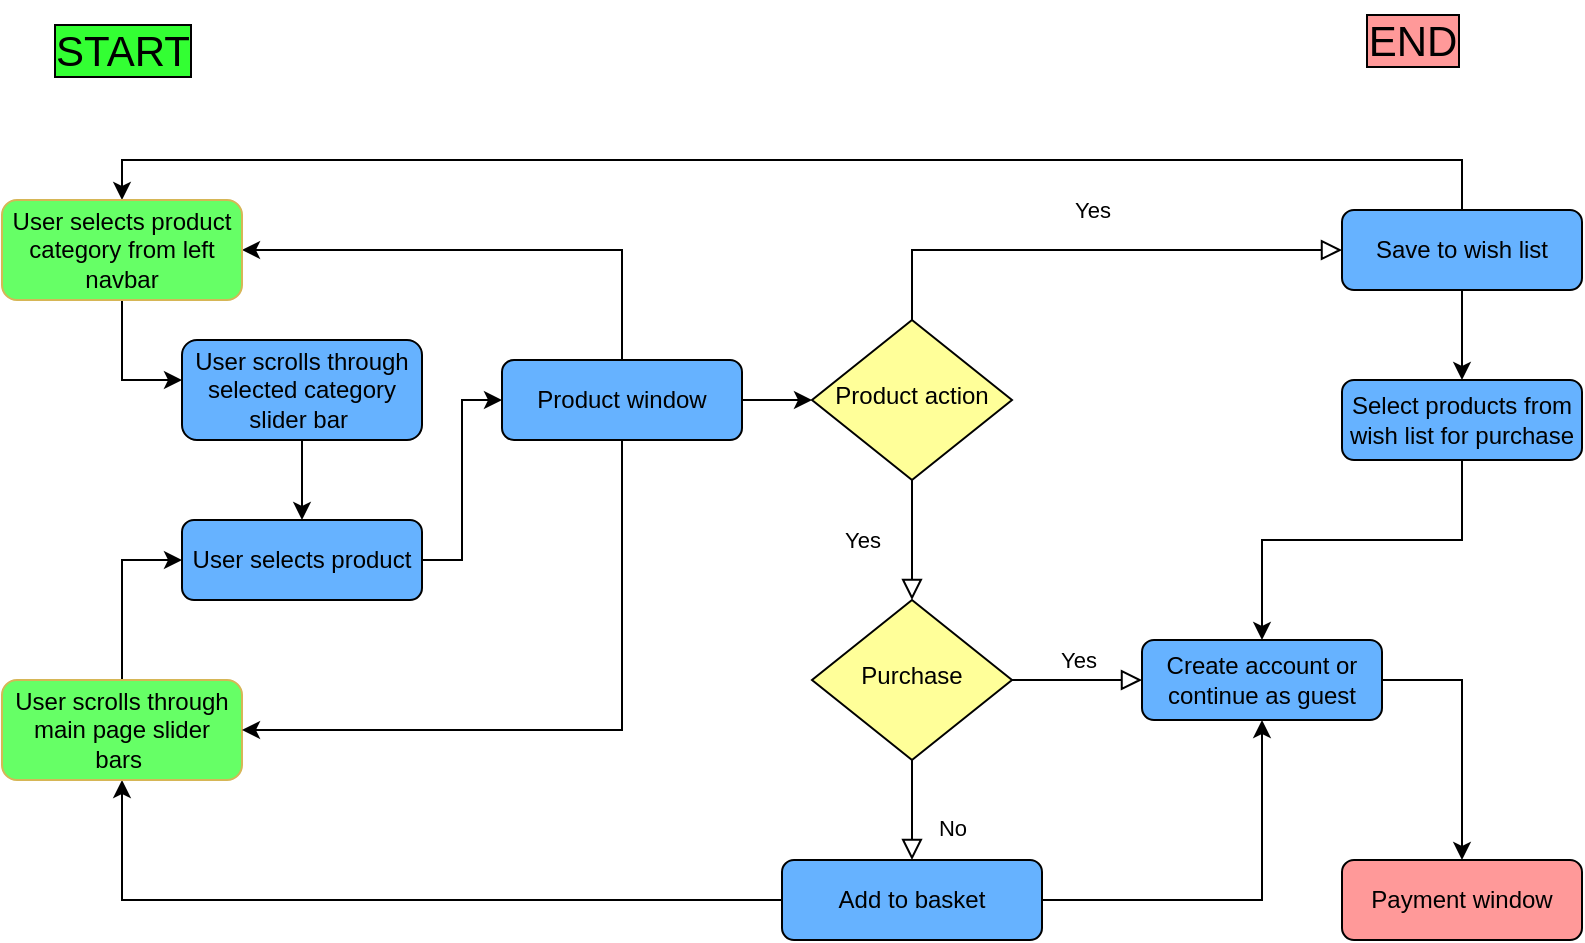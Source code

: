 <mxfile version="20.6.0" type="github">
  <diagram id="C5RBs43oDa-KdzZeNtuy" name="Page-1">
    <mxGraphModel dx="978" dy="545" grid="1" gridSize="10" guides="1" tooltips="1" connect="1" arrows="1" fold="1" page="1" pageScale="1" pageWidth="827" pageHeight="1169" math="0" shadow="0">
      <root>
        <mxCell id="WIyWlLk6GJQsqaUBKTNV-0" />
        <mxCell id="WIyWlLk6GJQsqaUBKTNV-1" parent="WIyWlLk6GJQsqaUBKTNV-0" />
        <mxCell id="RlIiJ6ntWlJ_O4jY8o7i-19" value="" style="edgeStyle=orthogonalEdgeStyle;rounded=0;orthogonalLoop=1;jettySize=auto;html=1;entryX=0.5;entryY=0;entryDx=0;entryDy=0;" edge="1" parent="WIyWlLk6GJQsqaUBKTNV-1" source="WIyWlLk6GJQsqaUBKTNV-3" target="RlIiJ6ntWlJ_O4jY8o7i-10">
          <mxGeometry relative="1" as="geometry" />
        </mxCell>
        <mxCell id="WIyWlLk6GJQsqaUBKTNV-3" value="User scrolls through selected category slider bar&amp;nbsp;" style="rounded=1;whiteSpace=wrap;html=1;fontSize=12;glass=0;strokeWidth=1;shadow=0;fillColor=#66B2FF;" parent="WIyWlLk6GJQsqaUBKTNV-1" vertex="1">
          <mxGeometry x="110" y="180" width="120" height="50" as="geometry" />
        </mxCell>
        <mxCell id="WIyWlLk6GJQsqaUBKTNV-4" value="Yes" style="rounded=0;html=1;jettySize=auto;orthogonalLoop=1;fontSize=11;endArrow=block;endFill=0;endSize=8;strokeWidth=1;shadow=0;labelBackgroundColor=none;edgeStyle=orthogonalEdgeStyle;" parent="WIyWlLk6GJQsqaUBKTNV-1" source="WIyWlLk6GJQsqaUBKTNV-6" target="WIyWlLk6GJQsqaUBKTNV-10" edge="1">
          <mxGeometry y="-25" relative="1" as="geometry">
            <mxPoint as="offset" />
          </mxGeometry>
        </mxCell>
        <mxCell id="WIyWlLk6GJQsqaUBKTNV-6" value="Product action" style="rhombus;whiteSpace=wrap;html=1;shadow=0;fontFamily=Helvetica;fontSize=12;align=center;strokeWidth=1;spacing=6;spacingTop=-4;fillColor=#FFFF99;" parent="WIyWlLk6GJQsqaUBKTNV-1" vertex="1">
          <mxGeometry x="425" y="170" width="100" height="80" as="geometry" />
        </mxCell>
        <mxCell id="RlIiJ6ntWlJ_O4jY8o7i-22" style="edgeStyle=orthogonalEdgeStyle;rounded=0;orthogonalLoop=1;jettySize=auto;html=1;entryX=0.5;entryY=0;entryDx=0;entryDy=0;fontSize=21;exitX=0.5;exitY=0;exitDx=0;exitDy=0;" edge="1" parent="WIyWlLk6GJQsqaUBKTNV-1" source="WIyWlLk6GJQsqaUBKTNV-7" target="RlIiJ6ntWlJ_O4jY8o7i-6">
          <mxGeometry relative="1" as="geometry">
            <Array as="points">
              <mxPoint x="750" y="90" />
              <mxPoint x="80" y="90" />
            </Array>
          </mxGeometry>
        </mxCell>
        <mxCell id="RlIiJ6ntWlJ_O4jY8o7i-25" style="edgeStyle=orthogonalEdgeStyle;rounded=0;orthogonalLoop=1;jettySize=auto;html=1;entryX=0.5;entryY=0;entryDx=0;entryDy=0;fontSize=21;" edge="1" parent="WIyWlLk6GJQsqaUBKTNV-1" target="RlIiJ6ntWlJ_O4jY8o7i-23">
          <mxGeometry relative="1" as="geometry">
            <mxPoint x="750" y="240" as="sourcePoint" />
            <Array as="points">
              <mxPoint x="750" y="280" />
              <mxPoint x="650" y="280" />
            </Array>
          </mxGeometry>
        </mxCell>
        <mxCell id="RlIiJ6ntWlJ_O4jY8o7i-27" value="" style="edgeStyle=orthogonalEdgeStyle;rounded=0;orthogonalLoop=1;jettySize=auto;html=1;fontSize=21;" edge="1" parent="WIyWlLk6GJQsqaUBKTNV-1" source="WIyWlLk6GJQsqaUBKTNV-7" target="RlIiJ6ntWlJ_O4jY8o7i-26">
          <mxGeometry relative="1" as="geometry" />
        </mxCell>
        <mxCell id="WIyWlLk6GJQsqaUBKTNV-7" value="Save to wish list" style="rounded=1;whiteSpace=wrap;html=1;fontSize=12;glass=0;strokeWidth=1;shadow=0;labelBackgroundColor=none;fillColor=#66B2FF;" parent="WIyWlLk6GJQsqaUBKTNV-1" vertex="1">
          <mxGeometry x="690" y="115" width="120" height="40" as="geometry" />
        </mxCell>
        <mxCell id="WIyWlLk6GJQsqaUBKTNV-8" value="No" style="rounded=0;html=1;jettySize=auto;orthogonalLoop=1;fontSize=11;endArrow=block;endFill=0;endSize=8;strokeWidth=1;shadow=0;labelBackgroundColor=none;edgeStyle=orthogonalEdgeStyle;" parent="WIyWlLk6GJQsqaUBKTNV-1" source="WIyWlLk6GJQsqaUBKTNV-10" target="WIyWlLk6GJQsqaUBKTNV-11" edge="1">
          <mxGeometry x="0.333" y="20" relative="1" as="geometry">
            <mxPoint as="offset" />
          </mxGeometry>
        </mxCell>
        <mxCell id="WIyWlLk6GJQsqaUBKTNV-9" value="Yes" style="edgeStyle=orthogonalEdgeStyle;rounded=0;html=1;jettySize=auto;orthogonalLoop=1;fontSize=11;endArrow=block;endFill=0;endSize=8;strokeWidth=1;shadow=0;labelBackgroundColor=none;entryX=0;entryY=0.5;entryDx=0;entryDy=0;" parent="WIyWlLk6GJQsqaUBKTNV-1" source="WIyWlLk6GJQsqaUBKTNV-10" target="RlIiJ6ntWlJ_O4jY8o7i-23" edge="1">
          <mxGeometry y="10" relative="1" as="geometry">
            <mxPoint as="offset" />
            <mxPoint x="560" y="350" as="targetPoint" />
          </mxGeometry>
        </mxCell>
        <mxCell id="WIyWlLk6GJQsqaUBKTNV-10" value="Purchase" style="rhombus;whiteSpace=wrap;html=1;shadow=0;fontFamily=Helvetica;fontSize=12;align=center;strokeWidth=1;spacing=6;spacingTop=-4;fillColor=#FFFF99;" parent="WIyWlLk6GJQsqaUBKTNV-1" vertex="1">
          <mxGeometry x="425" y="310" width="100" height="80" as="geometry" />
        </mxCell>
        <mxCell id="RlIiJ6ntWlJ_O4jY8o7i-4" style="edgeStyle=orthogonalEdgeStyle;rounded=0;orthogonalLoop=1;jettySize=auto;html=1;" edge="1" parent="WIyWlLk6GJQsqaUBKTNV-1" source="WIyWlLk6GJQsqaUBKTNV-11" target="RlIiJ6ntWlJ_O4jY8o7i-23">
          <mxGeometry relative="1" as="geometry" />
        </mxCell>
        <mxCell id="RlIiJ6ntWlJ_O4jY8o7i-18" style="edgeStyle=orthogonalEdgeStyle;rounded=0;orthogonalLoop=1;jettySize=auto;html=1;entryX=0.5;entryY=1;entryDx=0;entryDy=0;" edge="1" parent="WIyWlLk6GJQsqaUBKTNV-1" source="WIyWlLk6GJQsqaUBKTNV-11" target="RlIiJ6ntWlJ_O4jY8o7i-0">
          <mxGeometry relative="1" as="geometry" />
        </mxCell>
        <mxCell id="WIyWlLk6GJQsqaUBKTNV-11" value="Add to basket" style="rounded=1;whiteSpace=wrap;html=1;fontSize=12;glass=0;strokeWidth=1;shadow=0;fillColor=#66B2FF;" parent="WIyWlLk6GJQsqaUBKTNV-1" vertex="1">
          <mxGeometry x="410" y="440" width="130" height="40" as="geometry" />
        </mxCell>
        <mxCell id="WIyWlLk6GJQsqaUBKTNV-12" value="Payment window" style="rounded=1;whiteSpace=wrap;html=1;fontSize=12;glass=0;strokeWidth=1;shadow=0;fillColor=#FF9999;" parent="WIyWlLk6GJQsqaUBKTNV-1" vertex="1">
          <mxGeometry x="690" y="440" width="120" height="40" as="geometry" />
        </mxCell>
        <mxCell id="RlIiJ6ntWlJ_O4jY8o7i-1" style="edgeStyle=orthogonalEdgeStyle;rounded=0;orthogonalLoop=1;jettySize=auto;html=1;exitX=0.5;exitY=0;exitDx=0;exitDy=0;entryX=0;entryY=0.5;entryDx=0;entryDy=0;" edge="1" parent="WIyWlLk6GJQsqaUBKTNV-1" source="RlIiJ6ntWlJ_O4jY8o7i-0" target="RlIiJ6ntWlJ_O4jY8o7i-10">
          <mxGeometry relative="1" as="geometry">
            <mxPoint x="80" y="300" as="targetPoint" />
          </mxGeometry>
        </mxCell>
        <mxCell id="RlIiJ6ntWlJ_O4jY8o7i-0" value="User scrolls through main page slider bars&amp;nbsp;" style="rounded=1;whiteSpace=wrap;html=1;fontSize=12;glass=0;strokeWidth=1;shadow=0;fillColor=#66FF66;strokeColor=#d6b656;" vertex="1" parent="WIyWlLk6GJQsqaUBKTNV-1">
          <mxGeometry x="20" y="350" width="120" height="50" as="geometry" />
        </mxCell>
        <mxCell id="RlIiJ6ntWlJ_O4jY8o7i-3" value="" style="edgeStyle=orthogonalEdgeStyle;rounded=0;orthogonalLoop=1;jettySize=auto;html=1;" edge="1" parent="WIyWlLk6GJQsqaUBKTNV-1" source="RlIiJ6ntWlJ_O4jY8o7i-2" target="WIyWlLk6GJQsqaUBKTNV-6">
          <mxGeometry relative="1" as="geometry" />
        </mxCell>
        <mxCell id="RlIiJ6ntWlJ_O4jY8o7i-8" style="edgeStyle=orthogonalEdgeStyle;rounded=0;orthogonalLoop=1;jettySize=auto;html=1;entryX=1;entryY=0.5;entryDx=0;entryDy=0;exitX=0.5;exitY=1;exitDx=0;exitDy=0;" edge="1" parent="WIyWlLk6GJQsqaUBKTNV-1" source="RlIiJ6ntWlJ_O4jY8o7i-2" target="RlIiJ6ntWlJ_O4jY8o7i-0">
          <mxGeometry relative="1" as="geometry">
            <mxPoint x="320" y="300" as="targetPoint" />
          </mxGeometry>
        </mxCell>
        <mxCell id="RlIiJ6ntWlJ_O4jY8o7i-11" style="edgeStyle=orthogonalEdgeStyle;rounded=0;orthogonalLoop=1;jettySize=auto;html=1;entryX=1;entryY=0.5;entryDx=0;entryDy=0;exitX=0.5;exitY=0;exitDx=0;exitDy=0;" edge="1" parent="WIyWlLk6GJQsqaUBKTNV-1" source="RlIiJ6ntWlJ_O4jY8o7i-2" target="RlIiJ6ntWlJ_O4jY8o7i-6">
          <mxGeometry relative="1" as="geometry">
            <mxPoint x="170" y="140" as="targetPoint" />
            <Array as="points">
              <mxPoint x="330" y="135" />
            </Array>
          </mxGeometry>
        </mxCell>
        <mxCell id="RlIiJ6ntWlJ_O4jY8o7i-2" value="Product window" style="rounded=1;whiteSpace=wrap;html=1;fontSize=12;glass=0;strokeWidth=1;shadow=0;fillColor=#66B2FF;" vertex="1" parent="WIyWlLk6GJQsqaUBKTNV-1">
          <mxGeometry x="270" y="190" width="120" height="40" as="geometry" />
        </mxCell>
        <mxCell id="RlIiJ6ntWlJ_O4jY8o7i-9" style="edgeStyle=orthogonalEdgeStyle;rounded=0;orthogonalLoop=1;jettySize=auto;html=1;exitX=0.5;exitY=1;exitDx=0;exitDy=0;" edge="1" parent="WIyWlLk6GJQsqaUBKTNV-1" source="RlIiJ6ntWlJ_O4jY8o7i-6">
          <mxGeometry relative="1" as="geometry">
            <mxPoint x="50" y="200" as="sourcePoint" />
            <mxPoint x="110" y="200" as="targetPoint" />
            <Array as="points">
              <mxPoint x="80" y="200" />
              <mxPoint x="110" y="200" />
            </Array>
          </mxGeometry>
        </mxCell>
        <mxCell id="RlIiJ6ntWlJ_O4jY8o7i-6" value="User selects product category from left navbar" style="rounded=1;whiteSpace=wrap;html=1;fontSize=12;glass=0;strokeWidth=1;shadow=0;fillColor=#66FF66;strokeColor=#d6b656;" vertex="1" parent="WIyWlLk6GJQsqaUBKTNV-1">
          <mxGeometry x="20" y="110" width="120" height="50" as="geometry" />
        </mxCell>
        <mxCell id="RlIiJ6ntWlJ_O4jY8o7i-12" style="edgeStyle=orthogonalEdgeStyle;rounded=0;orthogonalLoop=1;jettySize=auto;html=1;entryX=0;entryY=0.5;entryDx=0;entryDy=0;exitX=1;exitY=0.5;exitDx=0;exitDy=0;" edge="1" parent="WIyWlLk6GJQsqaUBKTNV-1" source="RlIiJ6ntWlJ_O4jY8o7i-10" target="RlIiJ6ntWlJ_O4jY8o7i-2">
          <mxGeometry relative="1" as="geometry">
            <Array as="points">
              <mxPoint x="250" y="290" />
              <mxPoint x="250" y="210" />
            </Array>
          </mxGeometry>
        </mxCell>
        <mxCell id="RlIiJ6ntWlJ_O4jY8o7i-10" value="User selects product" style="rounded=1;whiteSpace=wrap;html=1;fontSize=12;glass=0;strokeWidth=1;shadow=0;fillColor=#66B2FF;" vertex="1" parent="WIyWlLk6GJQsqaUBKTNV-1">
          <mxGeometry x="110" y="270" width="120" height="40" as="geometry" />
        </mxCell>
        <mxCell id="RlIiJ6ntWlJ_O4jY8o7i-14" value="Yes" style="rounded=0;html=1;jettySize=auto;orthogonalLoop=1;fontSize=11;endArrow=block;endFill=0;endSize=8;strokeWidth=1;shadow=0;labelBackgroundColor=none;edgeStyle=orthogonalEdgeStyle;entryX=0;entryY=0.5;entryDx=0;entryDy=0;exitX=0.5;exitY=0;exitDx=0;exitDy=0;" edge="1" parent="WIyWlLk6GJQsqaUBKTNV-1" source="WIyWlLk6GJQsqaUBKTNV-6" target="WIyWlLk6GJQsqaUBKTNV-7">
          <mxGeometry y="20" relative="1" as="geometry">
            <mxPoint as="offset" />
            <mxPoint x="540" y="170" as="sourcePoint" />
            <mxPoint x="534.29" y="380.0" as="targetPoint" />
            <Array as="points">
              <mxPoint x="475" y="135" />
            </Array>
          </mxGeometry>
        </mxCell>
        <mxCell id="RlIiJ6ntWlJ_O4jY8o7i-20" value="START" style="text;html=1;align=center;verticalAlign=middle;resizable=0;points=[];autosize=1;strokeColor=none;fillColor=none;labelBackgroundColor=#33FF33;labelBorderColor=#000000;spacingTop=0;fontSize=21;" vertex="1" parent="WIyWlLk6GJQsqaUBKTNV-1">
          <mxGeometry x="35" y="15" width="90" height="40" as="geometry" />
        </mxCell>
        <mxCell id="RlIiJ6ntWlJ_O4jY8o7i-21" value="END" style="text;html=1;align=center;verticalAlign=middle;resizable=0;points=[];autosize=1;strokeColor=none;fillColor=none;labelBackgroundColor=#FF9999;labelBorderColor=#000000;spacingTop=0;fontSize=21;" vertex="1" parent="WIyWlLk6GJQsqaUBKTNV-1">
          <mxGeometry x="690" y="10" width="70" height="40" as="geometry" />
        </mxCell>
        <mxCell id="RlIiJ6ntWlJ_O4jY8o7i-24" style="edgeStyle=orthogonalEdgeStyle;rounded=0;orthogonalLoop=1;jettySize=auto;html=1;entryX=0.5;entryY=0;entryDx=0;entryDy=0;fontSize=21;exitX=1;exitY=0.5;exitDx=0;exitDy=0;" edge="1" parent="WIyWlLk6GJQsqaUBKTNV-1" source="RlIiJ6ntWlJ_O4jY8o7i-23" target="WIyWlLk6GJQsqaUBKTNV-12">
          <mxGeometry relative="1" as="geometry" />
        </mxCell>
        <mxCell id="RlIiJ6ntWlJ_O4jY8o7i-23" value="Create account or continue as guest" style="rounded=1;whiteSpace=wrap;html=1;fontSize=12;glass=0;strokeWidth=1;shadow=0;fillColor=#66B2FF;" vertex="1" parent="WIyWlLk6GJQsqaUBKTNV-1">
          <mxGeometry x="590" y="330" width="120" height="40" as="geometry" />
        </mxCell>
        <mxCell id="RlIiJ6ntWlJ_O4jY8o7i-26" value="Select products from wish list for purchase" style="rounded=1;whiteSpace=wrap;html=1;fontSize=12;glass=0;strokeWidth=1;shadow=0;labelBackgroundColor=none;fillColor=#66B2FF;" vertex="1" parent="WIyWlLk6GJQsqaUBKTNV-1">
          <mxGeometry x="690" y="200" width="120" height="40" as="geometry" />
        </mxCell>
      </root>
    </mxGraphModel>
  </diagram>
</mxfile>
